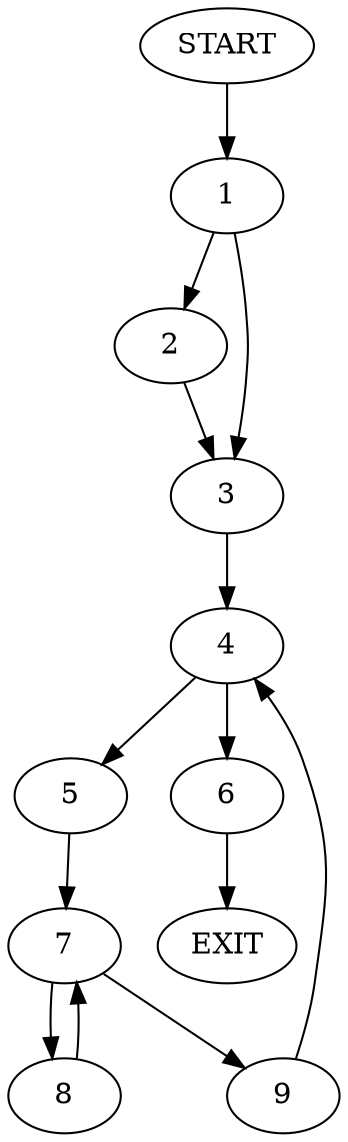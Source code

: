 digraph {
0 [label="START"]
10 [label="EXIT"]
0 -> 1
1 -> 2
1 -> 3
3 -> 4
2 -> 3
4 -> 5
4 -> 6
5 -> 7
6 -> 10
7 -> 8
7 -> 9
8 -> 7
9 -> 4
}
